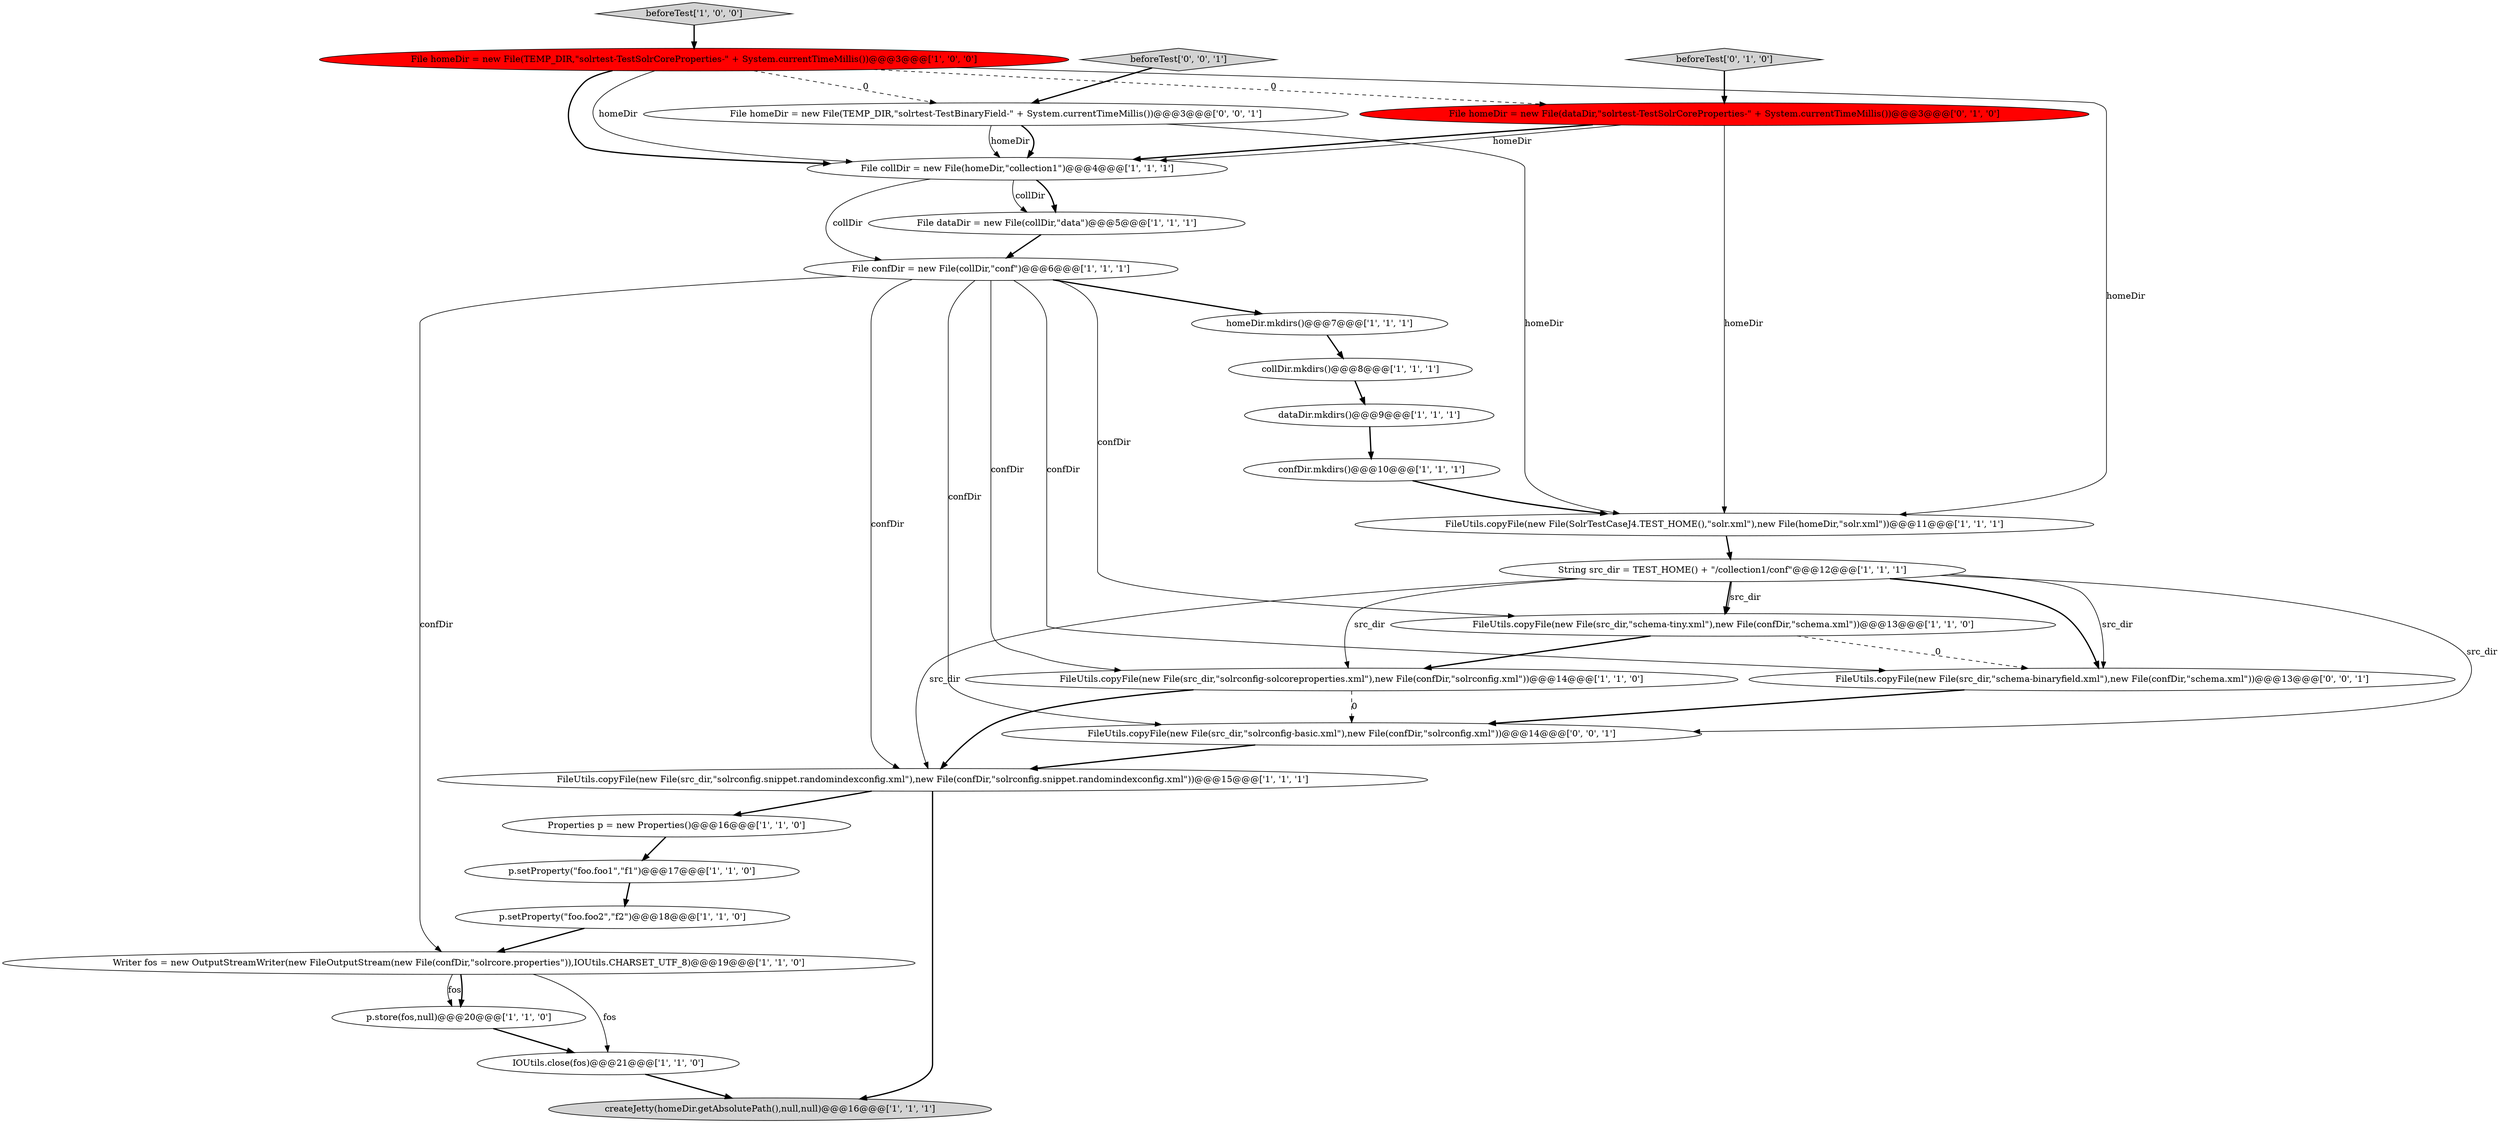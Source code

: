 digraph {
1 [style = filled, label = "p.setProperty(\"foo.foo2\",\"f2\")@@@18@@@['1', '1', '0']", fillcolor = white, shape = ellipse image = "AAA0AAABBB1BBB"];
21 [style = filled, label = "File homeDir = new File(dataDir,\"solrtest-TestSolrCoreProperties-\" + System.currentTimeMillis())@@@3@@@['0', '1', '0']", fillcolor = red, shape = ellipse image = "AAA1AAABBB2BBB"];
14 [style = filled, label = "IOUtils.close(fos)@@@21@@@['1', '1', '0']", fillcolor = white, shape = ellipse image = "AAA0AAABBB1BBB"];
19 [style = filled, label = "p.store(fos,null)@@@20@@@['1', '1', '0']", fillcolor = white, shape = ellipse image = "AAA0AAABBB1BBB"];
10 [style = filled, label = "FileUtils.copyFile(new File(src_dir,\"schema-tiny.xml\"),new File(confDir,\"schema.xml\"))@@@13@@@['1', '1', '0']", fillcolor = white, shape = ellipse image = "AAA0AAABBB1BBB"];
12 [style = filled, label = "Properties p = new Properties()@@@16@@@['1', '1', '0']", fillcolor = white, shape = ellipse image = "AAA0AAABBB1BBB"];
25 [style = filled, label = "FileUtils.copyFile(new File(src_dir,\"solrconfig-basic.xml\"),new File(confDir,\"solrconfig.xml\"))@@@14@@@['0', '0', '1']", fillcolor = white, shape = ellipse image = "AAA0AAABBB3BBB"];
8 [style = filled, label = "File homeDir = new File(TEMP_DIR,\"solrtest-TestSolrCoreProperties-\" + System.currentTimeMillis())@@@3@@@['1', '0', '0']", fillcolor = red, shape = ellipse image = "AAA1AAABBB1BBB"];
3 [style = filled, label = "p.setProperty(\"foo.foo1\",\"f1\")@@@17@@@['1', '1', '0']", fillcolor = white, shape = ellipse image = "AAA0AAABBB1BBB"];
22 [style = filled, label = "beforeTest['0', '1', '0']", fillcolor = lightgray, shape = diamond image = "AAA0AAABBB2BBB"];
26 [style = filled, label = "beforeTest['0', '0', '1']", fillcolor = lightgray, shape = diamond image = "AAA0AAABBB3BBB"];
9 [style = filled, label = "String src_dir = TEST_HOME() + \"/collection1/conf\"@@@12@@@['1', '1', '1']", fillcolor = white, shape = ellipse image = "AAA0AAABBB1BBB"];
2 [style = filled, label = "homeDir.mkdirs()@@@7@@@['1', '1', '1']", fillcolor = white, shape = ellipse image = "AAA0AAABBB1BBB"];
13 [style = filled, label = "FileUtils.copyFile(new File(src_dir,\"solrconfig.snippet.randomindexconfig.xml\"),new File(confDir,\"solrconfig.snippet.randomindexconfig.xml\"))@@@15@@@['1', '1', '1']", fillcolor = white, shape = ellipse image = "AAA0AAABBB1BBB"];
16 [style = filled, label = "File dataDir = new File(collDir,\"data\")@@@5@@@['1', '1', '1']", fillcolor = white, shape = ellipse image = "AAA0AAABBB1BBB"];
17 [style = filled, label = "FileUtils.copyFile(new File(SolrTestCaseJ4.TEST_HOME(),\"solr.xml\"),new File(homeDir,\"solr.xml\"))@@@11@@@['1', '1', '1']", fillcolor = white, shape = ellipse image = "AAA0AAABBB1BBB"];
23 [style = filled, label = "File homeDir = new File(TEMP_DIR,\"solrtest-TestBinaryField-\" + System.currentTimeMillis())@@@3@@@['0', '0', '1']", fillcolor = white, shape = ellipse image = "AAA0AAABBB3BBB"];
20 [style = filled, label = "Writer fos = new OutputStreamWriter(new FileOutputStream(new File(confDir,\"solrcore.properties\")),IOUtils.CHARSET_UTF_8)@@@19@@@['1', '1', '0']", fillcolor = white, shape = ellipse image = "AAA0AAABBB1BBB"];
4 [style = filled, label = "confDir.mkdirs()@@@10@@@['1', '1', '1']", fillcolor = white, shape = ellipse image = "AAA0AAABBB1BBB"];
24 [style = filled, label = "FileUtils.copyFile(new File(src_dir,\"schema-binaryfield.xml\"),new File(confDir,\"schema.xml\"))@@@13@@@['0', '0', '1']", fillcolor = white, shape = ellipse image = "AAA0AAABBB3BBB"];
6 [style = filled, label = "createJetty(homeDir.getAbsolutePath(),null,null)@@@16@@@['1', '1', '1']", fillcolor = lightgray, shape = ellipse image = "AAA0AAABBB1BBB"];
11 [style = filled, label = "collDir.mkdirs()@@@8@@@['1', '1', '1']", fillcolor = white, shape = ellipse image = "AAA0AAABBB1BBB"];
5 [style = filled, label = "FileUtils.copyFile(new File(src_dir,\"solrconfig-solcoreproperties.xml\"),new File(confDir,\"solrconfig.xml\"))@@@14@@@['1', '1', '0']", fillcolor = white, shape = ellipse image = "AAA0AAABBB1BBB"];
15 [style = filled, label = "File collDir = new File(homeDir,\"collection1\")@@@4@@@['1', '1', '1']", fillcolor = white, shape = ellipse image = "AAA0AAABBB1BBB"];
18 [style = filled, label = "File confDir = new File(collDir,\"conf\")@@@6@@@['1', '1', '1']", fillcolor = white, shape = ellipse image = "AAA0AAABBB1BBB"];
0 [style = filled, label = "dataDir.mkdirs()@@@9@@@['1', '1', '1']", fillcolor = white, shape = ellipse image = "AAA0AAABBB1BBB"];
7 [style = filled, label = "beforeTest['1', '0', '0']", fillcolor = lightgray, shape = diamond image = "AAA0AAABBB1BBB"];
16->18 [style = bold, label=""];
8->15 [style = bold, label=""];
4->17 [style = bold, label=""];
3->1 [style = bold, label=""];
9->25 [style = solid, label="src_dir"];
15->18 [style = solid, label="collDir"];
25->13 [style = bold, label=""];
21->15 [style = bold, label=""];
17->9 [style = bold, label=""];
18->20 [style = solid, label="confDir"];
23->15 [style = bold, label=""];
22->21 [style = bold, label=""];
1->20 [style = bold, label=""];
18->10 [style = solid, label="confDir"];
23->15 [style = solid, label="homeDir"];
5->25 [style = dashed, label="0"];
8->17 [style = solid, label="homeDir"];
9->10 [style = bold, label=""];
8->21 [style = dashed, label="0"];
18->2 [style = bold, label=""];
15->16 [style = bold, label=""];
7->8 [style = bold, label=""];
9->5 [style = solid, label="src_dir"];
21->15 [style = solid, label="homeDir"];
20->14 [style = solid, label="fos"];
21->17 [style = solid, label="homeDir"];
9->13 [style = solid, label="src_dir"];
11->0 [style = bold, label=""];
13->12 [style = bold, label=""];
10->5 [style = bold, label=""];
19->14 [style = bold, label=""];
0->4 [style = bold, label=""];
18->25 [style = solid, label="confDir"];
24->25 [style = bold, label=""];
8->15 [style = solid, label="homeDir"];
9->24 [style = solid, label="src_dir"];
5->13 [style = bold, label=""];
26->23 [style = bold, label=""];
20->19 [style = solid, label="fos"];
18->5 [style = solid, label="confDir"];
9->10 [style = solid, label="src_dir"];
18->24 [style = solid, label="confDir"];
18->13 [style = solid, label="confDir"];
12->3 [style = bold, label=""];
23->17 [style = solid, label="homeDir"];
13->6 [style = bold, label=""];
20->19 [style = bold, label=""];
10->24 [style = dashed, label="0"];
2->11 [style = bold, label=""];
15->16 [style = solid, label="collDir"];
14->6 [style = bold, label=""];
9->24 [style = bold, label=""];
8->23 [style = dashed, label="0"];
}
